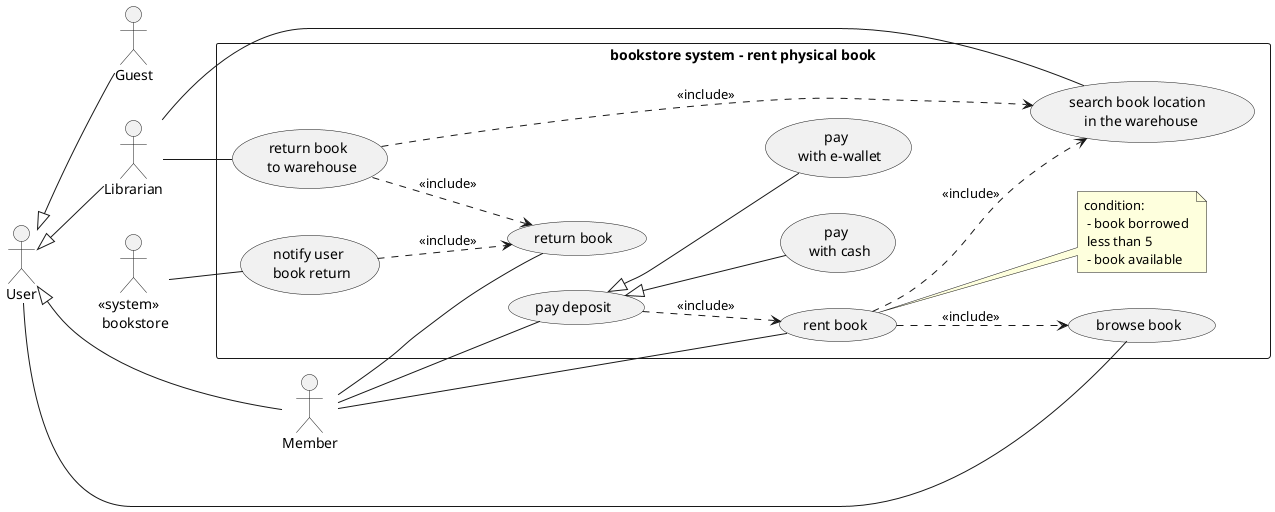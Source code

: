 @startuml

left to right direction

Guest as guest
Member as member
Librarian as librarian
User as user
"<<system>> \n bookstore" as store

rectangle "bookstore system - rent physical book" {
    usecase "rent book" as rent_book
    usecase "return book" as return_book
    usecase "return book \n to warehouse" as return_book_warehouse
    usecase "browse book" as browse_book
    usecase "search book location \n in the warehouse" as search_book
    usecase "pay deposit" as pay
    usecase "pay \n with cash" as pay_cash
    usecase "pay \n with e-wallet" as pay_e_wallet
    usecase "notify user \n book return" as notify_user_book_return
    note right of rent_book: condition: \n - book borrowed \n less than 5 \n - book available


}
user<|--guest
user<|--member
user<|--librarian

user -- browse_book

member -- rent_book
rent_book ..> browse_book : <<include>>

librarian -- search_book
rent_book ..> search_book : <<include>>

member -- pay
pay ..> rent_book : <<include>>
pay<|--pay_cash
pay<|--pay_e_wallet

member -- return_book
librarian -- return_book_warehouse
return_book_warehouse ..> return_book : <<include>>
return_book_warehouse ....> search_book : <<include>>
store -- notify_user_book_return
notify_user_book_return ..> return_book : <<include>>

@enduml
